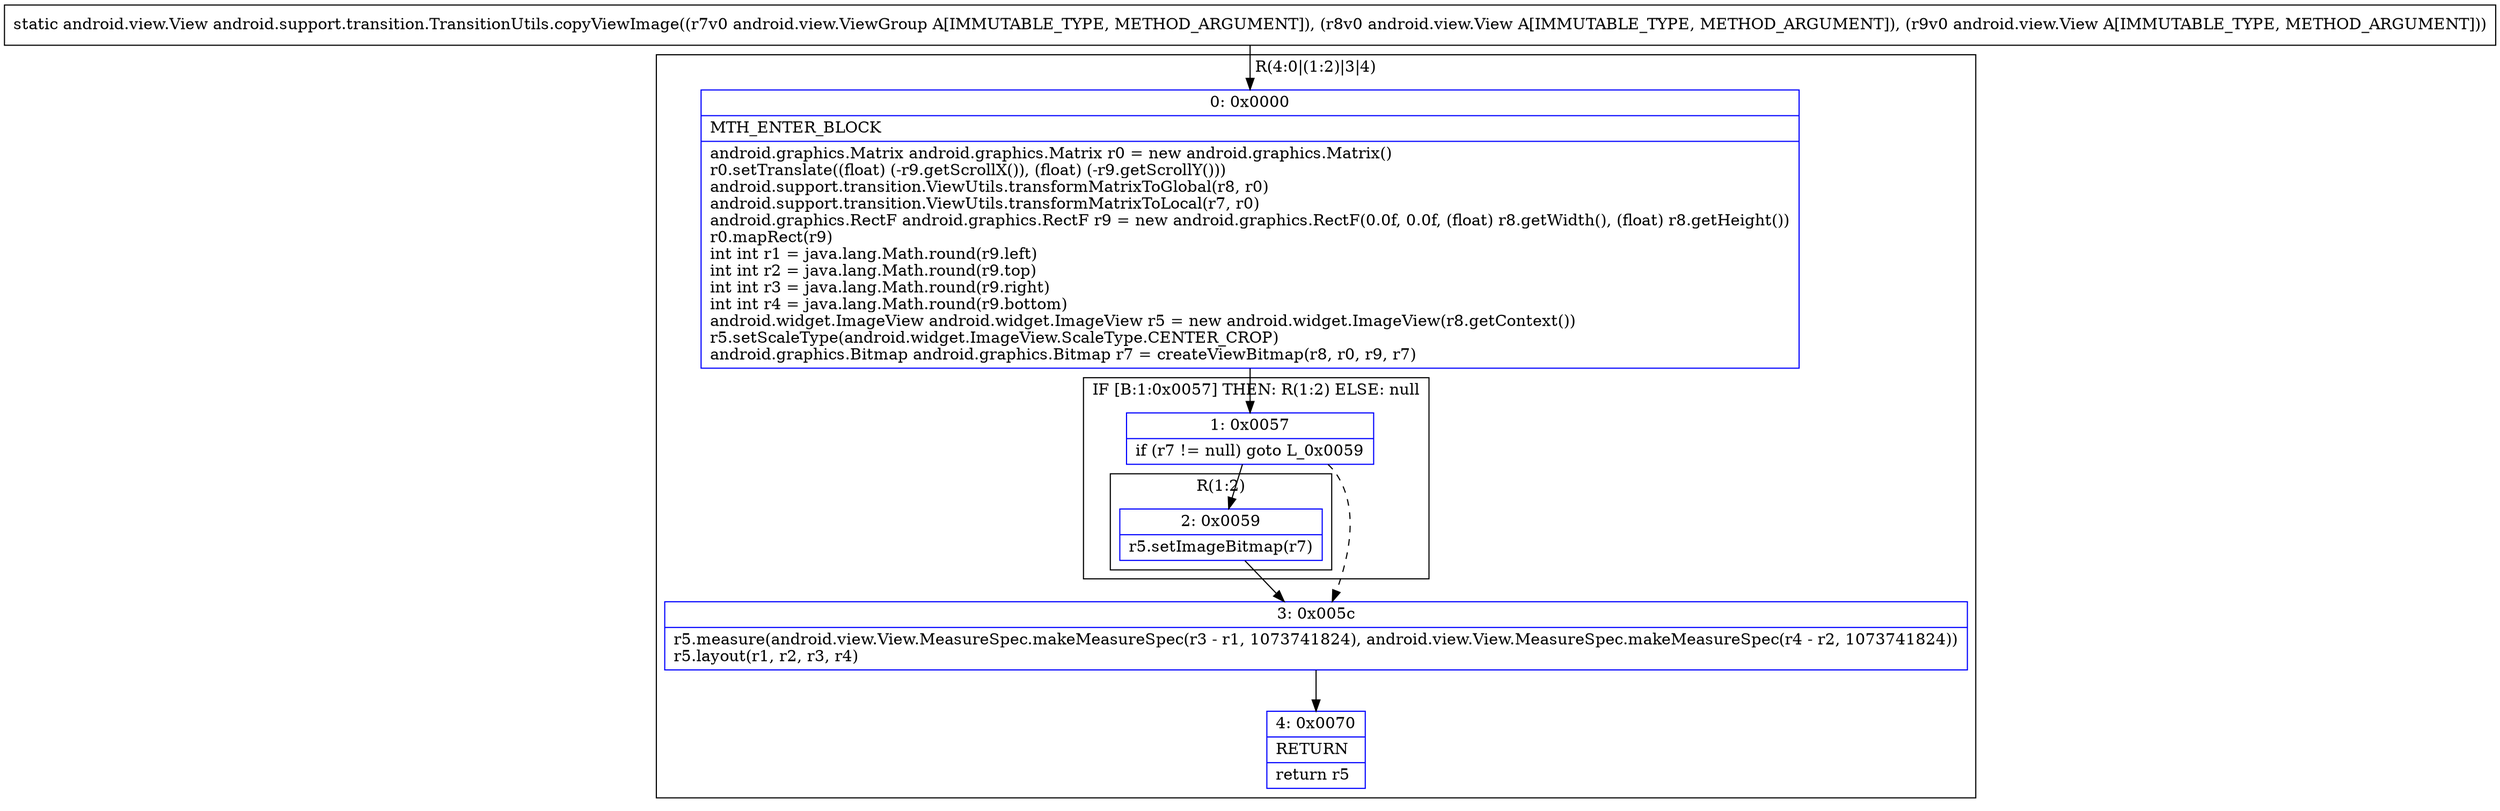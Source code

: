 digraph "CFG forandroid.support.transition.TransitionUtils.copyViewImage(Landroid\/view\/ViewGroup;Landroid\/view\/View;Landroid\/view\/View;)Landroid\/view\/View;" {
subgraph cluster_Region_902438684 {
label = "R(4:0|(1:2)|3|4)";
node [shape=record,color=blue];
Node_0 [shape=record,label="{0\:\ 0x0000|MTH_ENTER_BLOCK\l|android.graphics.Matrix android.graphics.Matrix r0 = new android.graphics.Matrix()\lr0.setTranslate((float) (\-r9.getScrollX()), (float) (\-r9.getScrollY()))\landroid.support.transition.ViewUtils.transformMatrixToGlobal(r8, r0)\landroid.support.transition.ViewUtils.transformMatrixToLocal(r7, r0)\landroid.graphics.RectF android.graphics.RectF r9 = new android.graphics.RectF(0.0f, 0.0f, (float) r8.getWidth(), (float) r8.getHeight())\lr0.mapRect(r9)\lint int r1 = java.lang.Math.round(r9.left)\lint int r2 = java.lang.Math.round(r9.top)\lint int r3 = java.lang.Math.round(r9.right)\lint int r4 = java.lang.Math.round(r9.bottom)\landroid.widget.ImageView android.widget.ImageView r5 = new android.widget.ImageView(r8.getContext())\lr5.setScaleType(android.widget.ImageView.ScaleType.CENTER_CROP)\landroid.graphics.Bitmap android.graphics.Bitmap r7 = createViewBitmap(r8, r0, r9, r7)\l}"];
subgraph cluster_IfRegion_1805595287 {
label = "IF [B:1:0x0057] THEN: R(1:2) ELSE: null";
node [shape=record,color=blue];
Node_1 [shape=record,label="{1\:\ 0x0057|if (r7 != null) goto L_0x0059\l}"];
subgraph cluster_Region_198829789 {
label = "R(1:2)";
node [shape=record,color=blue];
Node_2 [shape=record,label="{2\:\ 0x0059|r5.setImageBitmap(r7)\l}"];
}
}
Node_3 [shape=record,label="{3\:\ 0x005c|r5.measure(android.view.View.MeasureSpec.makeMeasureSpec(r3 \- r1, 1073741824), android.view.View.MeasureSpec.makeMeasureSpec(r4 \- r2, 1073741824))\lr5.layout(r1, r2, r3, r4)\l}"];
Node_4 [shape=record,label="{4\:\ 0x0070|RETURN\l|return r5\l}"];
}
MethodNode[shape=record,label="{static android.view.View android.support.transition.TransitionUtils.copyViewImage((r7v0 android.view.ViewGroup A[IMMUTABLE_TYPE, METHOD_ARGUMENT]), (r8v0 android.view.View A[IMMUTABLE_TYPE, METHOD_ARGUMENT]), (r9v0 android.view.View A[IMMUTABLE_TYPE, METHOD_ARGUMENT])) }"];
MethodNode -> Node_0;
Node_0 -> Node_1;
Node_1 -> Node_2;
Node_1 -> Node_3[style=dashed];
Node_2 -> Node_3;
Node_3 -> Node_4;
}

